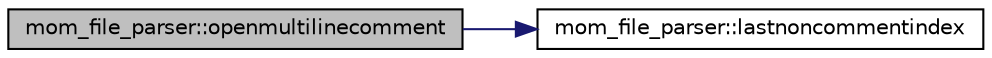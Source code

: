digraph "mom_file_parser::openmultilinecomment"
{
 // INTERACTIVE_SVG=YES
 // LATEX_PDF_SIZE
  edge [fontname="Helvetica",fontsize="10",labelfontname="Helvetica",labelfontsize="10"];
  node [fontname="Helvetica",fontsize="10",shape=record];
  rankdir="LR";
  Node1 [label="mom_file_parser::openmultilinecomment",height=0.2,width=0.4,color="black", fillcolor="grey75", style="filled", fontcolor="black",tooltip="Return True if a /* appears on this line without a closing */."];
  Node1 -> Node2 [color="midnightblue",fontsize="10",style="solid",fontname="Helvetica"];
  Node2 [label="mom_file_parser::lastnoncommentindex",height=0.2,width=0.4,color="black", fillcolor="white", style="filled",URL="$namespacemom__file__parser.html#a000fd0a0681f9e73481ef2663154df78",tooltip="Find position of last character before any comments, As marked by \"!\", \"//\", or \"/*\" following F90,..."];
}
